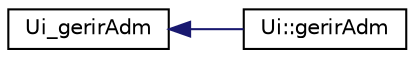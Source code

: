 digraph "Graphical Class Hierarchy"
{
 // LATEX_PDF_SIZE
  edge [fontname="Helvetica",fontsize="10",labelfontname="Helvetica",labelfontsize="10"];
  node [fontname="Helvetica",fontsize="10",shape=record];
  rankdir="LR";
  Node0 [label="Ui_gerirAdm",height=0.2,width=0.4,color="black", fillcolor="white", style="filled",URL="$class_ui__gerir_adm.html",tooltip=" "];
  Node0 -> Node1 [dir="back",color="midnightblue",fontsize="10",style="solid",fontname="Helvetica"];
  Node1 [label="Ui::gerirAdm",height=0.2,width=0.4,color="black", fillcolor="white", style="filled",URL="$class_ui_1_1gerir_adm.html",tooltip=" "];
}
